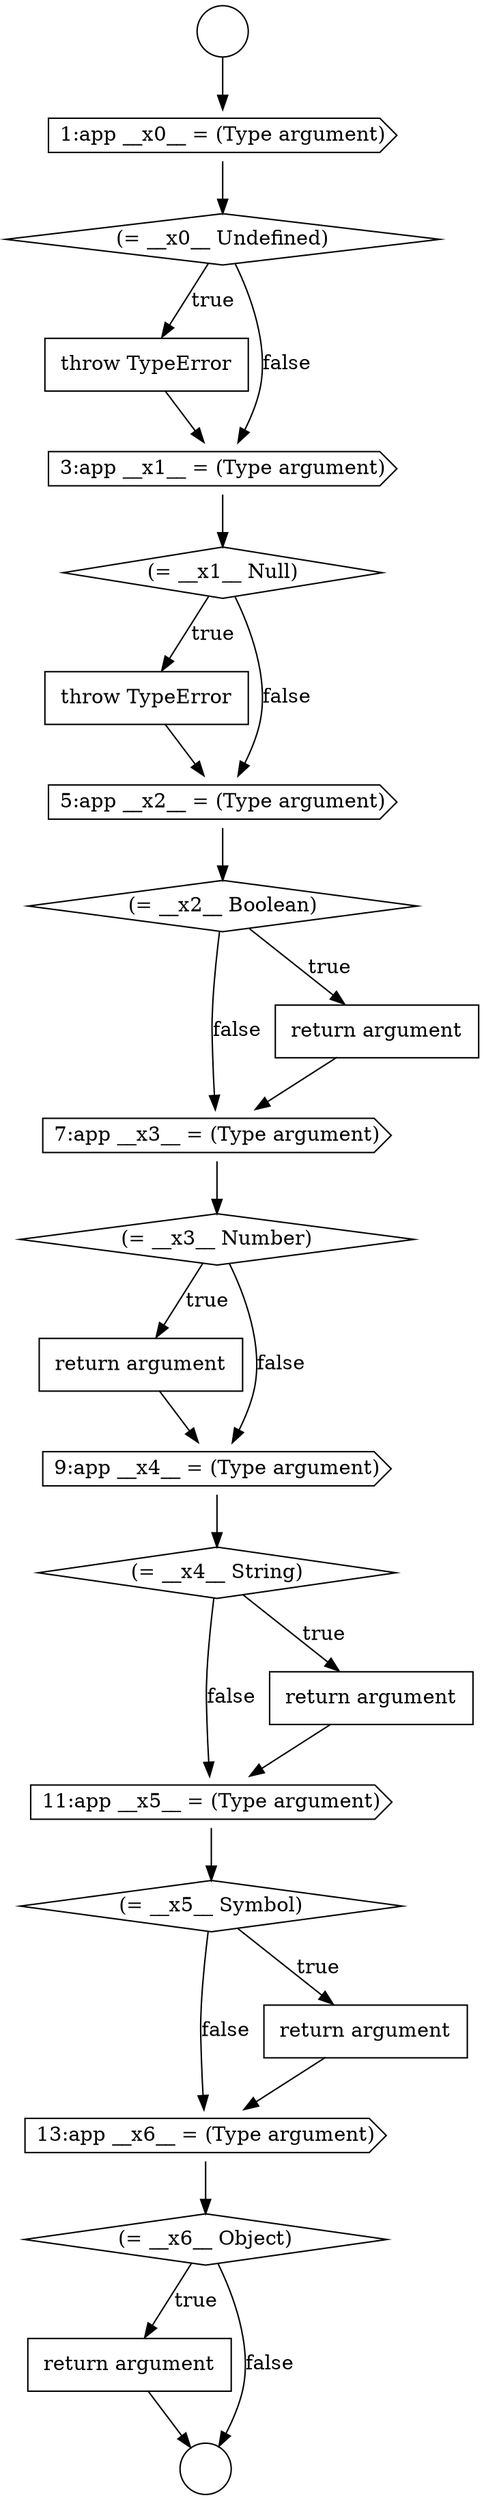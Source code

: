 digraph {
  node19572 [shape=none, margin=0, label=<<font color="black">
    <table border="0" cellborder="1" cellspacing="0" cellpadding="10">
      <tr><td align="left">return argument</td></tr>
    </table>
  </font>> color="black" fillcolor="white" style=filled]
  node19550 [shape=circle label=" " color="black" fillcolor="white" style=filled]
  node19565 [shape=diamond, label=<<font color="black">(= __x4__ String)</font>> color="black" fillcolor="white" style=filled]
  node19553 [shape=diamond, label=<<font color="black">(= __x0__ Undefined)</font>> color="black" fillcolor="white" style=filled]
  node19561 [shape=cds, label=<<font color="black">7:app __x3__ = (Type argument)</font>> color="black" fillcolor="white" style=filled]
  node19557 [shape=none, margin=0, label=<<font color="black">
    <table border="0" cellborder="1" cellspacing="0" cellpadding="10">
      <tr><td align="left">throw TypeError</td></tr>
    </table>
  </font>> color="black" fillcolor="white" style=filled]
  node19571 [shape=diamond, label=<<font color="black">(= __x6__ Object)</font>> color="black" fillcolor="white" style=filled]
  node19562 [shape=diamond, label=<<font color="black">(= __x3__ Number)</font>> color="black" fillcolor="white" style=filled]
  node19570 [shape=cds, label=<<font color="black">13:app __x6__ = (Type argument)</font>> color="black" fillcolor="white" style=filled]
  node19563 [shape=none, margin=0, label=<<font color="black">
    <table border="0" cellborder="1" cellspacing="0" cellpadding="10">
      <tr><td align="left">return argument</td></tr>
    </table>
  </font>> color="black" fillcolor="white" style=filled]
  node19567 [shape=cds, label=<<font color="black">11:app __x5__ = (Type argument)</font>> color="black" fillcolor="white" style=filled]
  node19569 [shape=none, margin=0, label=<<font color="black">
    <table border="0" cellborder="1" cellspacing="0" cellpadding="10">
      <tr><td align="left">return argument</td></tr>
    </table>
  </font>> color="black" fillcolor="white" style=filled]
  node19554 [shape=none, margin=0, label=<<font color="black">
    <table border="0" cellborder="1" cellspacing="0" cellpadding="10">
      <tr><td align="left">throw TypeError</td></tr>
    </table>
  </font>> color="black" fillcolor="white" style=filled]
  node19559 [shape=diamond, label=<<font color="black">(= __x2__ Boolean)</font>> color="black" fillcolor="white" style=filled]
  node19568 [shape=diamond, label=<<font color="black">(= __x5__ Symbol)</font>> color="black" fillcolor="white" style=filled]
  node19551 [shape=circle label=" " color="black" fillcolor="white" style=filled]
  node19556 [shape=diamond, label=<<font color="black">(= __x1__ Null)</font>> color="black" fillcolor="white" style=filled]
  node19566 [shape=none, margin=0, label=<<font color="black">
    <table border="0" cellborder="1" cellspacing="0" cellpadding="10">
      <tr><td align="left">return argument</td></tr>
    </table>
  </font>> color="black" fillcolor="white" style=filled]
  node19555 [shape=cds, label=<<font color="black">3:app __x1__ = (Type argument)</font>> color="black" fillcolor="white" style=filled]
  node19560 [shape=none, margin=0, label=<<font color="black">
    <table border="0" cellborder="1" cellspacing="0" cellpadding="10">
      <tr><td align="left">return argument</td></tr>
    </table>
  </font>> color="black" fillcolor="white" style=filled]
  node19552 [shape=cds, label=<<font color="black">1:app __x0__ = (Type argument)</font>> color="black" fillcolor="white" style=filled]
  node19564 [shape=cds, label=<<font color="black">9:app __x4__ = (Type argument)</font>> color="black" fillcolor="white" style=filled]
  node19558 [shape=cds, label=<<font color="black">5:app __x2__ = (Type argument)</font>> color="black" fillcolor="white" style=filled]
  node19556 -> node19557 [label=<<font color="black">true</font>> color="black"]
  node19556 -> node19558 [label=<<font color="black">false</font>> color="black"]
  node19557 -> node19558 [ color="black"]
  node19572 -> node19551 [ color="black"]
  node19559 -> node19560 [label=<<font color="black">true</font>> color="black"]
  node19559 -> node19561 [label=<<font color="black">false</font>> color="black"]
  node19561 -> node19562 [ color="black"]
  node19553 -> node19554 [label=<<font color="black">true</font>> color="black"]
  node19553 -> node19555 [label=<<font color="black">false</font>> color="black"]
  node19569 -> node19570 [ color="black"]
  node19564 -> node19565 [ color="black"]
  node19560 -> node19561 [ color="black"]
  node19555 -> node19556 [ color="black"]
  node19566 -> node19567 [ color="black"]
  node19558 -> node19559 [ color="black"]
  node19571 -> node19572 [label=<<font color="black">true</font>> color="black"]
  node19571 -> node19551 [label=<<font color="black">false</font>> color="black"]
  node19568 -> node19569 [label=<<font color="black">true</font>> color="black"]
  node19568 -> node19570 [label=<<font color="black">false</font>> color="black"]
  node19552 -> node19553 [ color="black"]
  node19562 -> node19563 [label=<<font color="black">true</font>> color="black"]
  node19562 -> node19564 [label=<<font color="black">false</font>> color="black"]
  node19563 -> node19564 [ color="black"]
  node19554 -> node19555 [ color="black"]
  node19565 -> node19566 [label=<<font color="black">true</font>> color="black"]
  node19565 -> node19567 [label=<<font color="black">false</font>> color="black"]
  node19567 -> node19568 [ color="black"]
  node19550 -> node19552 [ color="black"]
  node19570 -> node19571 [ color="black"]
}
